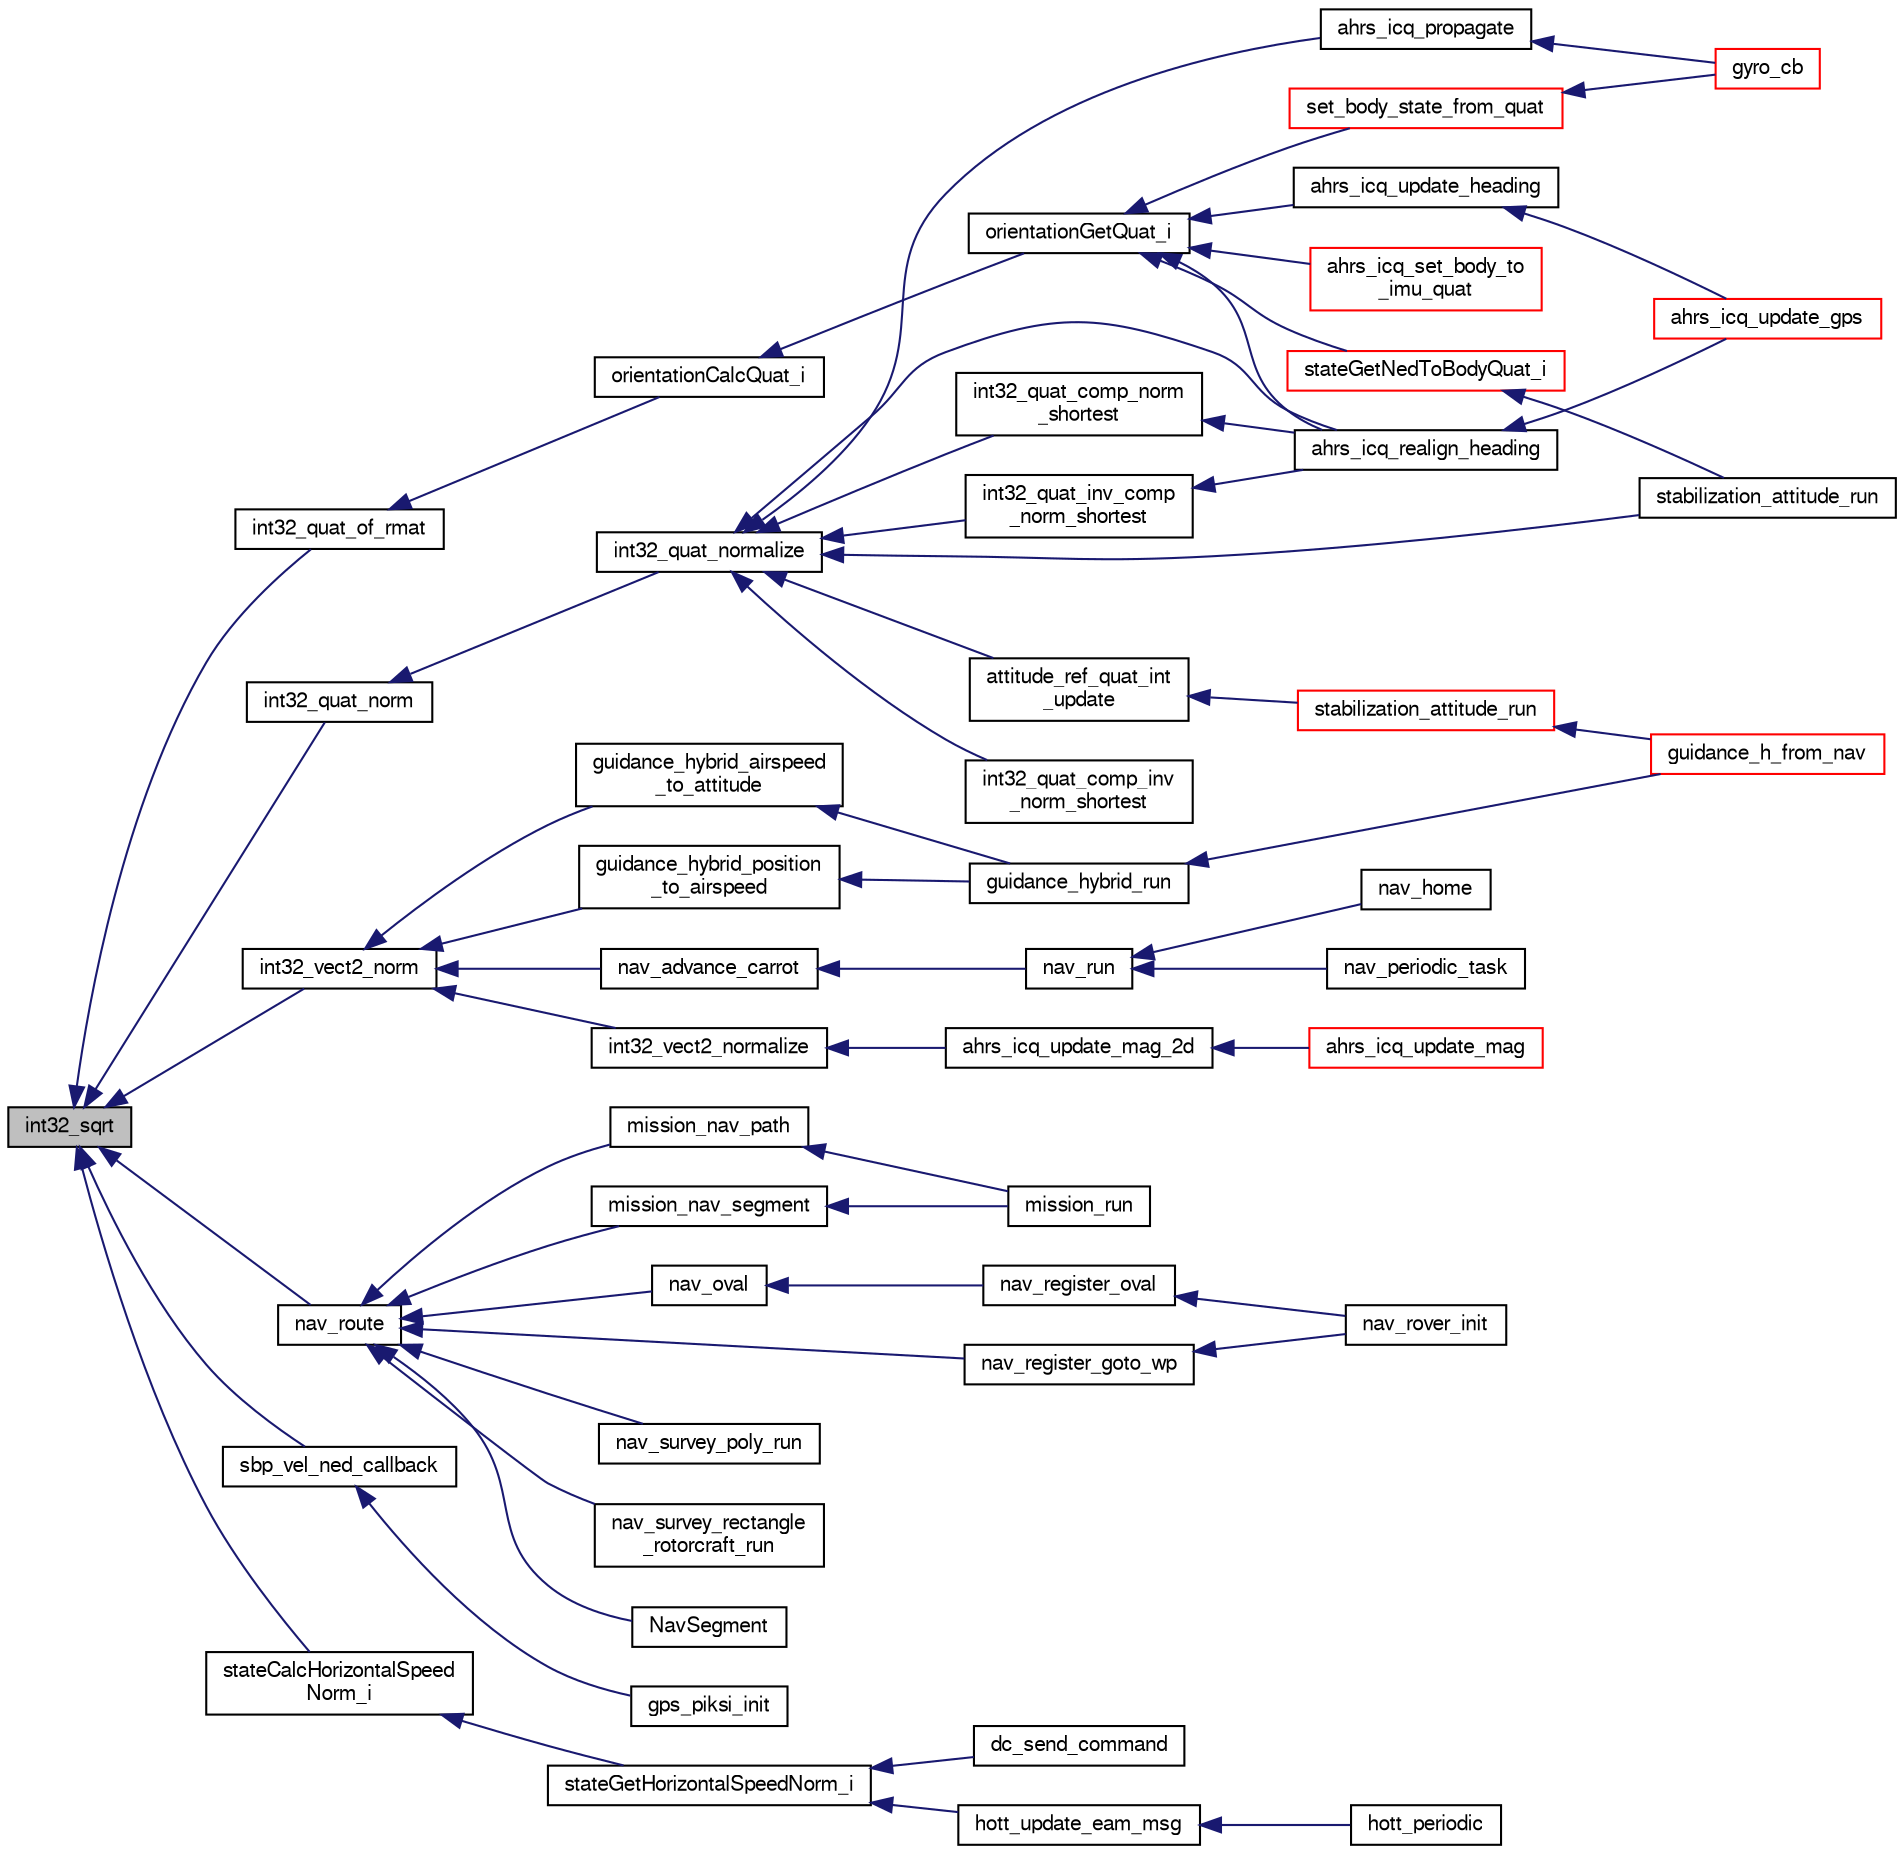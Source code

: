 digraph "int32_sqrt"
{
  edge [fontname="FreeSans",fontsize="10",labelfontname="FreeSans",labelfontsize="10"];
  node [fontname="FreeSans",fontsize="10",shape=record];
  rankdir="LR";
  Node1 [label="int32_sqrt",height=0.2,width=0.4,color="black", fillcolor="grey75", style="filled", fontcolor="black"];
  Node1 -> Node2 [dir="back",color="midnightblue",fontsize="10",style="solid",fontname="FreeSans"];
  Node2 [label="int32_quat_norm",height=0.2,width=0.4,color="black", fillcolor="white", style="filled",URL="$group__math__algebra__int.html#ga1dac7ce8c769898ccda119edb55f52ef",tooltip="Norm of a quaternion. "];
  Node2 -> Node3 [dir="back",color="midnightblue",fontsize="10",style="solid",fontname="FreeSans"];
  Node3 [label="int32_quat_normalize",height=0.2,width=0.4,color="black", fillcolor="white", style="filled",URL="$group__math__algebra__int.html#ga00267cacb602945fc6cfb054492460fa",tooltip="normalize a quaternion inplace "];
  Node3 -> Node4 [dir="back",color="midnightblue",fontsize="10",style="solid",fontname="FreeSans"];
  Node4 [label="ahrs_icq_propagate",height=0.2,width=0.4,color="black", fillcolor="white", style="filled",URL="$ahrs__int__cmpl__quat_8h.html#af157b638d627a07ce3b8c86436c0ce4c"];
  Node4 -> Node5 [dir="back",color="midnightblue",fontsize="10",style="solid",fontname="FreeSans"];
  Node5 [label="gyro_cb",height=0.2,width=0.4,color="red", fillcolor="white", style="filled",URL="$ahrs__int__cmpl__quat__wrapper_8c.html#a47e1ea35fdb43af72537c6c9f38b889d"];
  Node3 -> Node6 [dir="back",color="midnightblue",fontsize="10",style="solid",fontname="FreeSans"];
  Node6 [label="ahrs_icq_realign_heading",height=0.2,width=0.4,color="black", fillcolor="white", style="filled",URL="$ahrs__int__cmpl__quat_8h.html#a954df43f45ac2f8c6e59319c25ce607a",tooltip="Hard reset yaw to a heading. "];
  Node6 -> Node7 [dir="back",color="midnightblue",fontsize="10",style="solid",fontname="FreeSans"];
  Node7 [label="ahrs_icq_update_gps",height=0.2,width=0.4,color="red", fillcolor="white", style="filled",URL="$ahrs__int__cmpl__quat_8h.html#a75015adf5b7c98bd9eb6b588850d8449"];
  Node3 -> Node8 [dir="back",color="midnightblue",fontsize="10",style="solid",fontname="FreeSans"];
  Node8 [label="attitude_ref_quat_int\l_update",height=0.2,width=0.4,color="black", fillcolor="white", style="filled",URL="$stabilization__attitude__ref__quat__int_8h.html#a20f0b5f27a66365eac7b4ed8af49960c",tooltip="Propagate reference. "];
  Node8 -> Node9 [dir="back",color="midnightblue",fontsize="10",style="solid",fontname="FreeSans"];
  Node9 [label="stabilization_attitude_run",height=0.2,width=0.4,color="red", fillcolor="white", style="filled",URL="$stabilization__attitude__quat__int_8c.html#a18a45e70bf2fae908ece863a764f777b"];
  Node9 -> Node10 [dir="back",color="midnightblue",fontsize="10",style="solid",fontname="FreeSans"];
  Node10 [label="guidance_h_from_nav",height=0.2,width=0.4,color="red", fillcolor="white", style="filled",URL="$rotorcraft_2guidance_2guidance__h_8h.html#a609bdd40f9f6aeac4b4d493ffabd24d5",tooltip="Set horizontal guidance from NAV and run control loop. "];
  Node3 -> Node11 [dir="back",color="midnightblue",fontsize="10",style="solid",fontname="FreeSans"];
  Node11 [label="int32_quat_comp_inv\l_norm_shortest",height=0.2,width=0.4,color="black", fillcolor="white", style="filled",URL="$group__math__algebra__int.html#ga6690b9bed5e7eb9f5c3ee6db7951e09b",tooltip="Composition (multiplication) of two quaternions with normalization. "];
  Node3 -> Node12 [dir="back",color="midnightblue",fontsize="10",style="solid",fontname="FreeSans"];
  Node12 [label="int32_quat_comp_norm\l_shortest",height=0.2,width=0.4,color="black", fillcolor="white", style="filled",URL="$group__math__algebra__int.html#ga375ede60f5f4419d92fa4cb901c6691a",tooltip="Composition (multiplication) of two quaternions with normalization. "];
  Node12 -> Node6 [dir="back",color="midnightblue",fontsize="10",style="solid",fontname="FreeSans"];
  Node3 -> Node13 [dir="back",color="midnightblue",fontsize="10",style="solid",fontname="FreeSans"];
  Node13 [label="int32_quat_inv_comp\l_norm_shortest",height=0.2,width=0.4,color="black", fillcolor="white", style="filled",URL="$group__math__algebra__int.html#ga55444a63fb6a2dcbec76a23443aea1de",tooltip="Composition (multiplication) of two quaternions with normalization. "];
  Node13 -> Node6 [dir="back",color="midnightblue",fontsize="10",style="solid",fontname="FreeSans"];
  Node3 -> Node14 [dir="back",color="midnightblue",fontsize="10",style="solid",fontname="FreeSans"];
  Node14 [label="stabilization_attitude_run",height=0.2,width=0.4,color="black", fillcolor="white", style="filled",URL="$stabilization__attitude__heli__indi_8c.html#add1138c9aae1adaafdb42ddf2f0c039a"];
  Node1 -> Node15 [dir="back",color="midnightblue",fontsize="10",style="solid",fontname="FreeSans"];
  Node15 [label="int32_quat_of_rmat",height=0.2,width=0.4,color="black", fillcolor="white", style="filled",URL="$group__math__algebra__int.html#ga492c7dfcb9089c8bdb0d20d89089b542",tooltip="Quaternion from rotation matrix. "];
  Node15 -> Node16 [dir="back",color="midnightblue",fontsize="10",style="solid",fontname="FreeSans"];
  Node16 [label="orientationCalcQuat_i",height=0.2,width=0.4,color="black", fillcolor="white", style="filled",URL="$group__math__orientation__representation.html#gaa411e2093feec3fef9e18c4a52b74c38"];
  Node16 -> Node17 [dir="back",color="midnightblue",fontsize="10",style="solid",fontname="FreeSans"];
  Node17 [label="orientationGetQuat_i",height=0.2,width=0.4,color="black", fillcolor="white", style="filled",URL="$group__math__orientation__representation.html#ga86b153b2106a638cef8e314125c47306",tooltip="Get vehicle body attitude quaternion (int). "];
  Node17 -> Node6 [dir="back",color="midnightblue",fontsize="10",style="solid",fontname="FreeSans"];
  Node17 -> Node18 [dir="back",color="midnightblue",fontsize="10",style="solid",fontname="FreeSans"];
  Node18 [label="ahrs_icq_set_body_to\l_imu_quat",height=0.2,width=0.4,color="red", fillcolor="white", style="filled",URL="$ahrs__int__cmpl__quat_8h.html#af4f86e2321466fd50aae62120f20eae4"];
  Node17 -> Node19 [dir="back",color="midnightblue",fontsize="10",style="solid",fontname="FreeSans"];
  Node19 [label="ahrs_icq_update_heading",height=0.2,width=0.4,color="black", fillcolor="white", style="filled",URL="$ahrs__int__cmpl__quat_8h.html#a7fb1fae4a1f5b6b1a12173486312b73d",tooltip="Update yaw based on a heading measurement. "];
  Node19 -> Node7 [dir="back",color="midnightblue",fontsize="10",style="solid",fontname="FreeSans"];
  Node17 -> Node20 [dir="back",color="midnightblue",fontsize="10",style="solid",fontname="FreeSans"];
  Node20 [label="set_body_state_from_quat",height=0.2,width=0.4,color="red", fillcolor="white", style="filled",URL="$ahrs__int__cmpl__quat__wrapper_8c.html#abea8ede7c8ebc5179487d3464ab513bb",tooltip="Rotate angles and rates from imu to body frame and set state. "];
  Node20 -> Node5 [dir="back",color="midnightblue",fontsize="10",style="solid",fontname="FreeSans"];
  Node17 -> Node21 [dir="back",color="midnightblue",fontsize="10",style="solid",fontname="FreeSans"];
  Node21 [label="stateGetNedToBodyQuat_i",height=0.2,width=0.4,color="red", fillcolor="white", style="filled",URL="$group__state__attitude.html#ga28e5de0a4822cabcfe8350e2343111ce",tooltip="Get vehicle body attitude quaternion (int). "];
  Node21 -> Node14 [dir="back",color="midnightblue",fontsize="10",style="solid",fontname="FreeSans"];
  Node1 -> Node22 [dir="back",color="midnightblue",fontsize="10",style="solid",fontname="FreeSans"];
  Node22 [label="int32_vect2_norm",height=0.2,width=0.4,color="black", fillcolor="white", style="filled",URL="$group__math__algebra__int.html#ga7e0cea5a49210d843282259d0a40d8e0",tooltip="return norm of 2D vector "];
  Node22 -> Node23 [dir="back",color="midnightblue",fontsize="10",style="solid",fontname="FreeSans"];
  Node23 [label="guidance_hybrid_airspeed\l_to_attitude",height=0.2,width=0.4,color="black", fillcolor="white", style="filled",URL="$guidance__hybrid_8h.html#abc880768e854c8f3980d27e04fbcc8bf",tooltip="Convert a required airspeed to a certain attitude for the Hybrid. "];
  Node23 -> Node24 [dir="back",color="midnightblue",fontsize="10",style="solid",fontname="FreeSans"];
  Node24 [label="guidance_hybrid_run",height=0.2,width=0.4,color="black", fillcolor="white", style="filled",URL="$guidance__hybrid_8h.html#aec05281e53f21c0519de91624cf65399",tooltip="Runs the Hybrid Guidance main functions. "];
  Node24 -> Node10 [dir="back",color="midnightblue",fontsize="10",style="solid",fontname="FreeSans"];
  Node22 -> Node25 [dir="back",color="midnightblue",fontsize="10",style="solid",fontname="FreeSans"];
  Node25 [label="guidance_hybrid_position\l_to_airspeed",height=0.2,width=0.4,color="black", fillcolor="white", style="filled",URL="$guidance__hybrid_8h.html#a2eb62c11745a8714efef18130c8348f0",tooltip="Description. "];
  Node25 -> Node24 [dir="back",color="midnightblue",fontsize="10",style="solid",fontname="FreeSans"];
  Node22 -> Node26 [dir="back",color="midnightblue",fontsize="10",style="solid",fontname="FreeSans"];
  Node26 [label="nav_advance_carrot",height=0.2,width=0.4,color="black", fillcolor="white", style="filled",URL="$rotorcraft_2navigation_8c.html#ada866aaf327a9845a2d6d28670e98d96"];
  Node26 -> Node27 [dir="back",color="midnightblue",fontsize="10",style="solid",fontname="FreeSans"];
  Node27 [label="nav_run",height=0.2,width=0.4,color="black", fillcolor="white", style="filled",URL="$rover_2navigation_8h.html#a4722a6d624ce0bb547c43724e2bb9f71"];
  Node27 -> Node28 [dir="back",color="midnightblue",fontsize="10",style="solid",fontname="FreeSans"];
  Node28 [label="nav_home",height=0.2,width=0.4,color="black", fillcolor="white", style="filled",URL="$rotorcraft_2navigation_8c.html#a069e6b8f68b2e117cbbe03f29e30a2e3",tooltip="Home mode navigation. "];
  Node27 -> Node29 [dir="back",color="midnightblue",fontsize="10",style="solid",fontname="FreeSans"];
  Node29 [label="nav_periodic_task",height=0.2,width=0.4,color="black", fillcolor="white", style="filled",URL="$rotorcraft_2navigation_8c.html#ad40d34bcd8520f64bb073fae4a08878e",tooltip="Navigation main: call to the code generated from the XML flight plan. "];
  Node22 -> Node30 [dir="back",color="midnightblue",fontsize="10",style="solid",fontname="FreeSans"];
  Node30 [label="int32_vect2_normalize",height=0.2,width=0.4,color="black", fillcolor="white", style="filled",URL="$group__math__algebra__int.html#ga60a7c58f0acbee3c862e2bea4beaec25",tooltip="normalize 2D vector inplace "];
  Node30 -> Node31 [dir="back",color="midnightblue",fontsize="10",style="solid",fontname="FreeSans"];
  Node31 [label="ahrs_icq_update_mag_2d",height=0.2,width=0.4,color="black", fillcolor="white", style="filled",URL="$ahrs__int__cmpl__quat_8c.html#a7fca7541f65b60590761465cd920e4f2"];
  Node31 -> Node32 [dir="back",color="midnightblue",fontsize="10",style="solid",fontname="FreeSans"];
  Node32 [label="ahrs_icq_update_mag",height=0.2,width=0.4,color="red", fillcolor="white", style="filled",URL="$ahrs__int__cmpl__quat_8h.html#a9a5a63ca2cedb2139641e3d883af197a"];
  Node1 -> Node33 [dir="back",color="midnightblue",fontsize="10",style="solid",fontname="FreeSans"];
  Node33 [label="nav_route",height=0.2,width=0.4,color="black", fillcolor="white", style="filled",URL="$rotorcraft_2navigation_8h.html#aa4e109ce786671c72be665dab2d6b9ff"];
  Node33 -> Node34 [dir="back",color="midnightblue",fontsize="10",style="solid",fontname="FreeSans"];
  Node34 [label="mission_nav_path",height=0.2,width=0.4,color="black", fillcolor="white", style="filled",URL="$mission__rotorcraft__nav_8c.html#aa8f5e01954042e24fc602d1de265a30f",tooltip="Navigation function along a path. "];
  Node34 -> Node35 [dir="back",color="midnightblue",fontsize="10",style="solid",fontname="FreeSans"];
  Node35 [label="mission_run",height=0.2,width=0.4,color="black", fillcolor="white", style="filled",URL="$mission__rotorcraft__nav_8c.html#a77c170761e804706933b8eccce1e93ea",tooltip="Run mission. "];
  Node33 -> Node36 [dir="back",color="midnightblue",fontsize="10",style="solid",fontname="FreeSans"];
  Node36 [label="mission_nav_segment",height=0.2,width=0.4,color="black", fillcolor="white", style="filled",URL="$mission__rotorcraft__nav_8c.html#a50f53f512b641bec8ae34365c7725720",tooltip="Navigation function along a segment. "];
  Node36 -> Node35 [dir="back",color="midnightblue",fontsize="10",style="solid",fontname="FreeSans"];
  Node33 -> Node37 [dir="back",color="midnightblue",fontsize="10",style="solid",fontname="FreeSans"];
  Node37 [label="nav_oval",height=0.2,width=0.4,color="black", fillcolor="white", style="filled",URL="$rotorcraft_2navigation_8c.html#ae660519c2f89e1c5f9aac7877f1e46e6",tooltip="Navigation along a figure O. "];
  Node37 -> Node38 [dir="back",color="midnightblue",fontsize="10",style="solid",fontname="FreeSans"];
  Node38 [label="nav_register_oval",height=0.2,width=0.4,color="black", fillcolor="white", style="filled",URL="$rover_2navigation_8h.html#af495131c9e74de9b78173144cda2574c"];
  Node38 -> Node39 [dir="back",color="midnightblue",fontsize="10",style="solid",fontname="FreeSans"];
  Node39 [label="nav_rover_init",height=0.2,width=0.4,color="black", fillcolor="white", style="filled",URL="$nav__rover__base_8h.html#a7dbbfec5c5db9defc4309d2a6cb092b4",tooltip="Init and register nav functions. "];
  Node33 -> Node40 [dir="back",color="midnightblue",fontsize="10",style="solid",fontname="FreeSans"];
  Node40 [label="nav_register_goto_wp",height=0.2,width=0.4,color="black", fillcolor="white", style="filled",URL="$rover_2navigation_8h.html#a7254173fb2381632e0554d801cc59897",tooltip="Registering functions. "];
  Node40 -> Node39 [dir="back",color="midnightblue",fontsize="10",style="solid",fontname="FreeSans"];
  Node33 -> Node41 [dir="back",color="midnightblue",fontsize="10",style="solid",fontname="FreeSans"];
  Node41 [label="nav_survey_poly_run",height=0.2,width=0.4,color="black", fillcolor="white", style="filled",URL="$nav__survey__poly__rotorcraft_8h.html#a3e94ba3055026d18e3acc3027bf25cd9",tooltip="Run polygon survey. "];
  Node33 -> Node42 [dir="back",color="midnightblue",fontsize="10",style="solid",fontname="FreeSans"];
  Node42 [label="nav_survey_rectangle\l_rotorcraft_run",height=0.2,width=0.4,color="black", fillcolor="white", style="filled",URL="$nav__survey__rectangle__rotorcraft_8h.html#a8173c6411f3da20648716f4377a92cca"];
  Node33 -> Node43 [dir="back",color="midnightblue",fontsize="10",style="solid",fontname="FreeSans"];
  Node43 [label="NavSegment",height=0.2,width=0.4,color="black", fillcolor="white", style="filled",URL="$rotorcraft_2navigation_8h.html#a843b85f784aa3a5535ea21a6cfee4117"];
  Node1 -> Node44 [dir="back",color="midnightblue",fontsize="10",style="solid",fontname="FreeSans"];
  Node44 [label="sbp_vel_ned_callback",height=0.2,width=0.4,color="black", fillcolor="white", style="filled",URL="$gps__piksi_8c.html#a0d069b34ba061322d213039fcd99a669"];
  Node44 -> Node45 [dir="back",color="midnightblue",fontsize="10",style="solid",fontname="FreeSans"];
  Node45 [label="gps_piksi_init",height=0.2,width=0.4,color="black", fillcolor="white", style="filled",URL="$gps__piksi_8h.html#a2fcb9204061227b94027a135c469c4b5"];
  Node1 -> Node46 [dir="back",color="midnightblue",fontsize="10",style="solid",fontname="FreeSans"];
  Node46 [label="stateCalcHorizontalSpeed\lNorm_i",height=0.2,width=0.4,color="black", fillcolor="white", style="filled",URL="$group__state__velocity.html#gaa0a543aa37e93fe32b4d7d4312ef5f2b"];
  Node46 -> Node47 [dir="back",color="midnightblue",fontsize="10",style="solid",fontname="FreeSans"];
  Node47 [label="stateGetHorizontalSpeedNorm_i",height=0.2,width=0.4,color="black", fillcolor="white", style="filled",URL="$group__state__velocity.html#gafb59e9bd904a64a08bf4413a84fb6859",tooltip="Get norm of horizontal ground speed (int). "];
  Node47 -> Node48 [dir="back",color="midnightblue",fontsize="10",style="solid",fontname="FreeSans"];
  Node48 [label="dc_send_command",height=0.2,width=0.4,color="black", fillcolor="white", style="filled",URL="$uart__cam__ctrl_8c.html#a833f16388be36136f5d7d173200d5e95",tooltip="Send Command To Camera. "];
  Node47 -> Node49 [dir="back",color="midnightblue",fontsize="10",style="solid",fontname="FreeSans"];
  Node49 [label="hott_update_eam_msg",height=0.2,width=0.4,color="black", fillcolor="white", style="filled",URL="$hott__eam_8h.html#a35e5d6a8530dfc81c2402694e03ea334"];
  Node49 -> Node50 [dir="back",color="midnightblue",fontsize="10",style="solid",fontname="FreeSans"];
  Node50 [label="hott_periodic",height=0.2,width=0.4,color="black", fillcolor="white", style="filled",URL="$hott_2hott_8h.html#af9ecdbaed8d1ef59e40fba97cbe0b6ac"];
}
